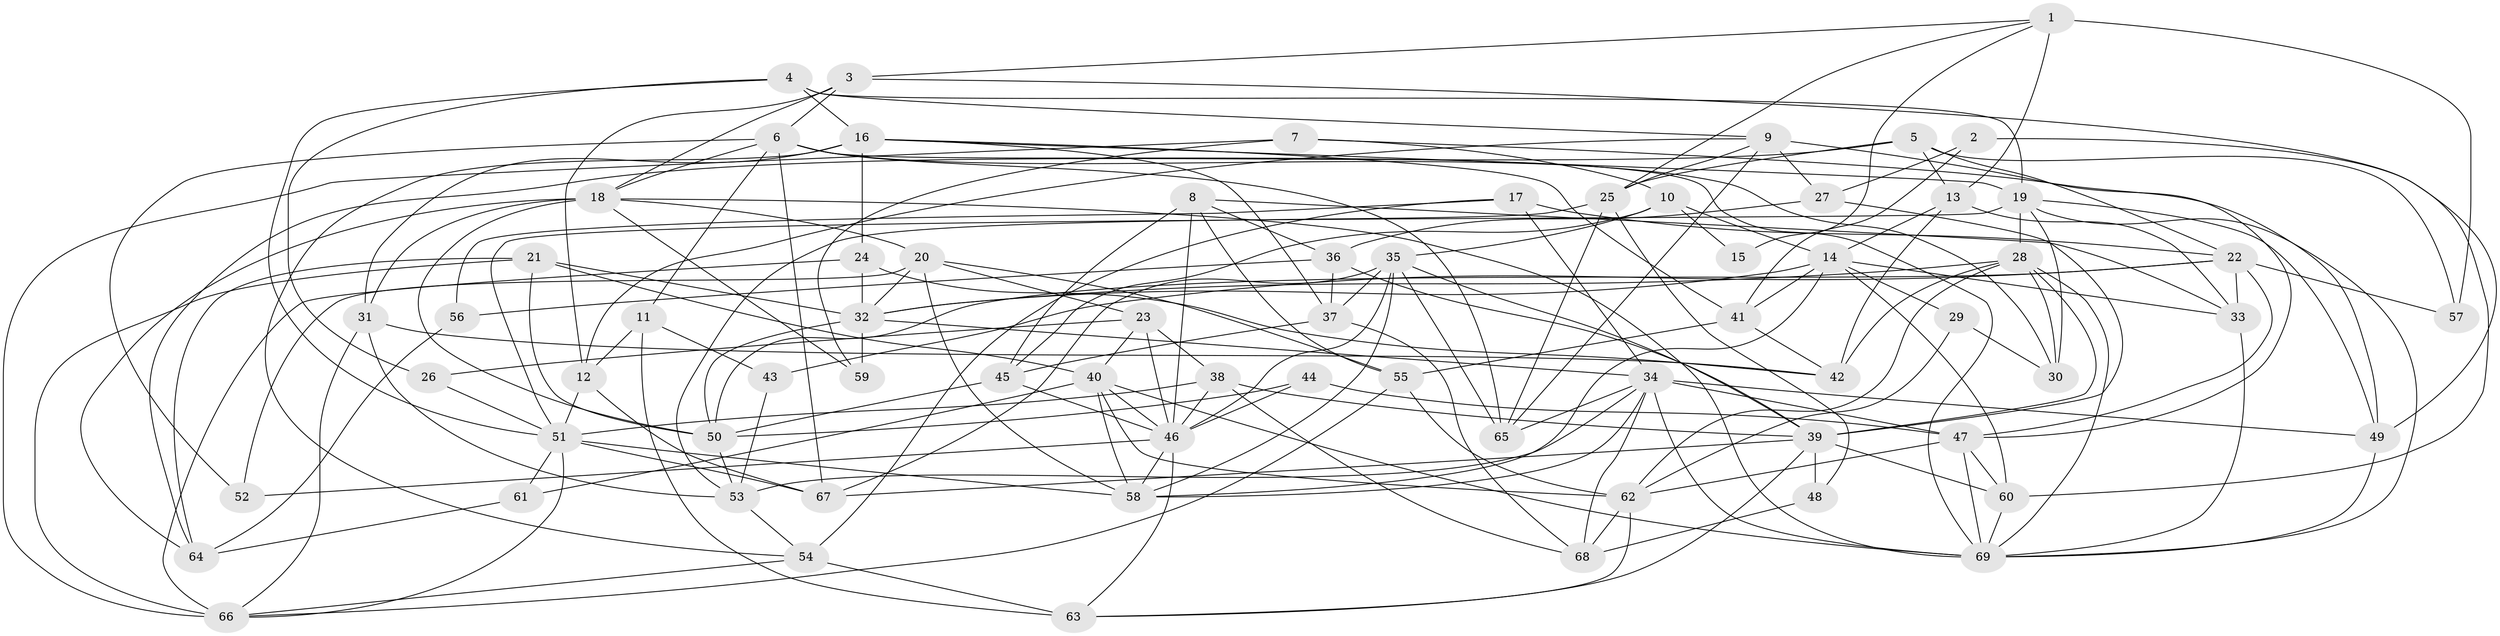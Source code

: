 // original degree distribution, {2: 0.10869565217391304, 5: 0.1956521739130435, 6: 0.07246376811594203, 3: 0.2826086956521739, 4: 0.2898550724637681, 7: 0.043478260869565216, 8: 0.007246376811594203}
// Generated by graph-tools (version 1.1) at 2025/02/03/09/25 03:02:07]
// undirected, 69 vertices, 187 edges
graph export_dot {
graph [start="1"]
  node [color=gray90,style=filled];
  1;
  2;
  3;
  4;
  5;
  6;
  7;
  8;
  9;
  10;
  11;
  12;
  13;
  14;
  15;
  16;
  17;
  18;
  19;
  20;
  21;
  22;
  23;
  24;
  25;
  26;
  27;
  28;
  29;
  30;
  31;
  32;
  33;
  34;
  35;
  36;
  37;
  38;
  39;
  40;
  41;
  42;
  43;
  44;
  45;
  46;
  47;
  48;
  49;
  50;
  51;
  52;
  53;
  54;
  55;
  56;
  57;
  58;
  59;
  60;
  61;
  62;
  63;
  64;
  65;
  66;
  67;
  68;
  69;
  1 -- 3 [weight=1.0];
  1 -- 13 [weight=2.0];
  1 -- 15 [weight=1.0];
  1 -- 25 [weight=1.0];
  1 -- 57 [weight=2.0];
  2 -- 27 [weight=1.0];
  2 -- 41 [weight=1.0];
  2 -- 60 [weight=1.0];
  3 -- 6 [weight=1.0];
  3 -- 12 [weight=1.0];
  3 -- 18 [weight=1.0];
  3 -- 49 [weight=1.0];
  4 -- 9 [weight=1.0];
  4 -- 16 [weight=1.0];
  4 -- 19 [weight=1.0];
  4 -- 26 [weight=1.0];
  4 -- 51 [weight=1.0];
  5 -- 13 [weight=1.0];
  5 -- 22 [weight=1.0];
  5 -- 25 [weight=1.0];
  5 -- 57 [weight=1.0];
  5 -- 64 [weight=1.0];
  6 -- 11 [weight=1.0];
  6 -- 18 [weight=1.0];
  6 -- 30 [weight=1.0];
  6 -- 52 [weight=1.0];
  6 -- 65 [weight=1.0];
  6 -- 67 [weight=1.0];
  6 -- 69 [weight=1.0];
  7 -- 10 [weight=1.0];
  7 -- 49 [weight=1.0];
  7 -- 59 [weight=1.0];
  7 -- 66 [weight=1.0];
  8 -- 33 [weight=1.0];
  8 -- 36 [weight=2.0];
  8 -- 45 [weight=2.0];
  8 -- 46 [weight=2.0];
  8 -- 55 [weight=1.0];
  9 -- 12 [weight=1.0];
  9 -- 25 [weight=1.0];
  9 -- 27 [weight=1.0];
  9 -- 47 [weight=1.0];
  9 -- 65 [weight=1.0];
  10 -- 14 [weight=2.0];
  10 -- 15 [weight=1.0];
  10 -- 35 [weight=1.0];
  10 -- 45 [weight=1.0];
  11 -- 12 [weight=1.0];
  11 -- 43 [weight=1.0];
  11 -- 63 [weight=1.0];
  12 -- 51 [weight=2.0];
  12 -- 67 [weight=1.0];
  13 -- 14 [weight=1.0];
  13 -- 33 [weight=1.0];
  13 -- 42 [weight=1.0];
  14 -- 29 [weight=1.0];
  14 -- 32 [weight=1.0];
  14 -- 33 [weight=1.0];
  14 -- 41 [weight=1.0];
  14 -- 58 [weight=1.0];
  14 -- 60 [weight=1.0];
  16 -- 19 [weight=1.0];
  16 -- 24 [weight=1.0];
  16 -- 31 [weight=1.0];
  16 -- 37 [weight=1.0];
  16 -- 41 [weight=1.0];
  16 -- 54 [weight=1.0];
  17 -- 22 [weight=1.0];
  17 -- 34 [weight=1.0];
  17 -- 54 [weight=1.0];
  17 -- 56 [weight=1.0];
  18 -- 20 [weight=1.0];
  18 -- 31 [weight=1.0];
  18 -- 50 [weight=1.0];
  18 -- 59 [weight=1.0];
  18 -- 64 [weight=1.0];
  18 -- 69 [weight=1.0];
  19 -- 28 [weight=1.0];
  19 -- 30 [weight=1.0];
  19 -- 49 [weight=1.0];
  19 -- 51 [weight=1.0];
  19 -- 69 [weight=1.0];
  20 -- 23 [weight=1.0];
  20 -- 32 [weight=1.0];
  20 -- 52 [weight=1.0];
  20 -- 55 [weight=1.0];
  20 -- 58 [weight=2.0];
  21 -- 32 [weight=1.0];
  21 -- 40 [weight=1.0];
  21 -- 50 [weight=1.0];
  21 -- 64 [weight=1.0];
  21 -- 66 [weight=1.0];
  22 -- 33 [weight=1.0];
  22 -- 43 [weight=1.0];
  22 -- 47 [weight=1.0];
  22 -- 50 [weight=1.0];
  22 -- 57 [weight=2.0];
  23 -- 26 [weight=1.0];
  23 -- 38 [weight=1.0];
  23 -- 40 [weight=1.0];
  23 -- 46 [weight=1.0];
  24 -- 32 [weight=1.0];
  24 -- 42 [weight=1.0];
  24 -- 66 [weight=2.0];
  25 -- 48 [weight=1.0];
  25 -- 53 [weight=1.0];
  25 -- 65 [weight=1.0];
  26 -- 51 [weight=1.0];
  27 -- 36 [weight=1.0];
  27 -- 39 [weight=1.0];
  28 -- 30 [weight=1.0];
  28 -- 32 [weight=1.0];
  28 -- 39 [weight=1.0];
  28 -- 42 [weight=1.0];
  28 -- 62 [weight=1.0];
  28 -- 69 [weight=1.0];
  29 -- 30 [weight=1.0];
  29 -- 62 [weight=1.0];
  31 -- 42 [weight=1.0];
  31 -- 53 [weight=1.0];
  31 -- 66 [weight=1.0];
  32 -- 34 [weight=1.0];
  32 -- 50 [weight=1.0];
  32 -- 59 [weight=1.0];
  33 -- 69 [weight=1.0];
  34 -- 47 [weight=1.0];
  34 -- 49 [weight=1.0];
  34 -- 53 [weight=1.0];
  34 -- 58 [weight=1.0];
  34 -- 65 [weight=1.0];
  34 -- 68 [weight=1.0];
  34 -- 69 [weight=1.0];
  35 -- 37 [weight=1.0];
  35 -- 39 [weight=1.0];
  35 -- 46 [weight=1.0];
  35 -- 58 [weight=1.0];
  35 -- 65 [weight=2.0];
  35 -- 67 [weight=1.0];
  36 -- 37 [weight=1.0];
  36 -- 39 [weight=1.0];
  36 -- 56 [weight=2.0];
  37 -- 45 [weight=1.0];
  37 -- 68 [weight=1.0];
  38 -- 39 [weight=1.0];
  38 -- 46 [weight=1.0];
  38 -- 51 [weight=1.0];
  38 -- 68 [weight=1.0];
  39 -- 48 [weight=1.0];
  39 -- 60 [weight=1.0];
  39 -- 63 [weight=1.0];
  39 -- 67 [weight=1.0];
  40 -- 46 [weight=1.0];
  40 -- 58 [weight=1.0];
  40 -- 61 [weight=1.0];
  40 -- 62 [weight=2.0];
  40 -- 69 [weight=1.0];
  41 -- 42 [weight=1.0];
  41 -- 55 [weight=1.0];
  43 -- 53 [weight=1.0];
  44 -- 46 [weight=1.0];
  44 -- 47 [weight=1.0];
  44 -- 50 [weight=1.0];
  45 -- 46 [weight=1.0];
  45 -- 50 [weight=1.0];
  46 -- 52 [weight=1.0];
  46 -- 58 [weight=1.0];
  46 -- 63 [weight=1.0];
  47 -- 60 [weight=1.0];
  47 -- 62 [weight=1.0];
  47 -- 69 [weight=1.0];
  48 -- 68 [weight=1.0];
  49 -- 69 [weight=1.0];
  50 -- 53 [weight=1.0];
  51 -- 58 [weight=1.0];
  51 -- 61 [weight=2.0];
  51 -- 66 [weight=1.0];
  51 -- 67 [weight=1.0];
  53 -- 54 [weight=1.0];
  54 -- 63 [weight=2.0];
  54 -- 66 [weight=1.0];
  55 -- 62 [weight=1.0];
  55 -- 66 [weight=1.0];
  56 -- 64 [weight=1.0];
  60 -- 69 [weight=1.0];
  61 -- 64 [weight=1.0];
  62 -- 63 [weight=1.0];
  62 -- 68 [weight=1.0];
}
